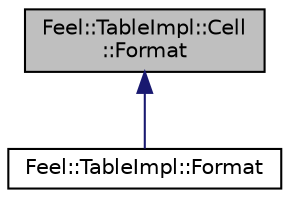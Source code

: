 digraph "Feel::TableImpl::Cell::Format"
{
 // LATEX_PDF_SIZE
  edge [fontname="Helvetica",fontsize="10",labelfontname="Helvetica",labelfontsize="10"];
  node [fontname="Helvetica",fontsize="10",shape=record];
  Node1 [label="Feel::TableImpl::Cell\l::Format",height=0.2,width=0.4,color="black", fillcolor="grey75", style="filled", fontcolor="black",tooltip="Format of a Cell in a Table."];
  Node1 -> Node2 [dir="back",color="midnightblue",fontsize="10",style="solid",fontname="Helvetica"];
  Node2 [label="Feel::TableImpl::Format",height=0.2,width=0.4,color="black", fillcolor="white", style="filled",URL="$structFeel_1_1TableImpl_1_1Format.html",tooltip="Format of a Table inherits of Cell::Format which define the defaut format of cell (can be override in..."];
}
